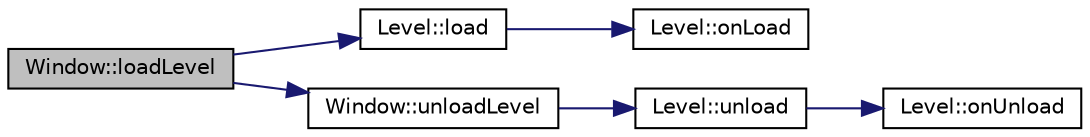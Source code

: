digraph "Window::loadLevel"
{
 // LATEX_PDF_SIZE
  edge [fontname="Helvetica",fontsize="10",labelfontname="Helvetica",labelfontsize="10"];
  node [fontname="Helvetica",fontsize="10",shape=record];
  rankdir="LR";
  Node1 [label="Window::loadLevel",height=0.2,width=0.4,color="black", fillcolor="grey75", style="filled", fontcolor="black",tooltip=" "];
  Node1 -> Node2 [color="midnightblue",fontsize="10",style="solid",fontname="Helvetica"];
  Node2 [label="Level::load",height=0.2,width=0.4,color="black", fillcolor="white", style="filled",URL="$class_level.html#ab213ddeeb92129f90837246605430254",tooltip="called by the engine to load the level"];
  Node2 -> Node3 [color="midnightblue",fontsize="10",style="solid",fontname="Helvetica"];
  Node3 [label="Level::onLoad",height=0.2,width=0.4,color="black", fillcolor="white", style="filled",URL="$class_level.html#ad768d8a3234651a2f20d7f032c4fa1cb",tooltip="override to catch the load event"];
  Node1 -> Node4 [color="midnightblue",fontsize="10",style="solid",fontname="Helvetica"];
  Node4 [label="Window::unloadLevel",height=0.2,width=0.4,color="black", fillcolor="white", style="filled",URL="$class_window.html#a436f9c4fd4d4e2af16020f746c1a2c5d",tooltip=" "];
  Node4 -> Node5 [color="midnightblue",fontsize="10",style="solid",fontname="Helvetica"];
  Node5 [label="Level::unload",height=0.2,width=0.4,color="black", fillcolor="white", style="filled",URL="$class_level.html#a42ab65803b47558b16aa087b6d4c8f07",tooltip="called by the engine to unload the level"];
  Node5 -> Node6 [color="midnightblue",fontsize="10",style="solid",fontname="Helvetica"];
  Node6 [label="Level::onUnload",height=0.2,width=0.4,color="black", fillcolor="white", style="filled",URL="$class_level.html#a5c07342109dac35f220725f24ad3567c",tooltip="override to catch the unload event"];
}
